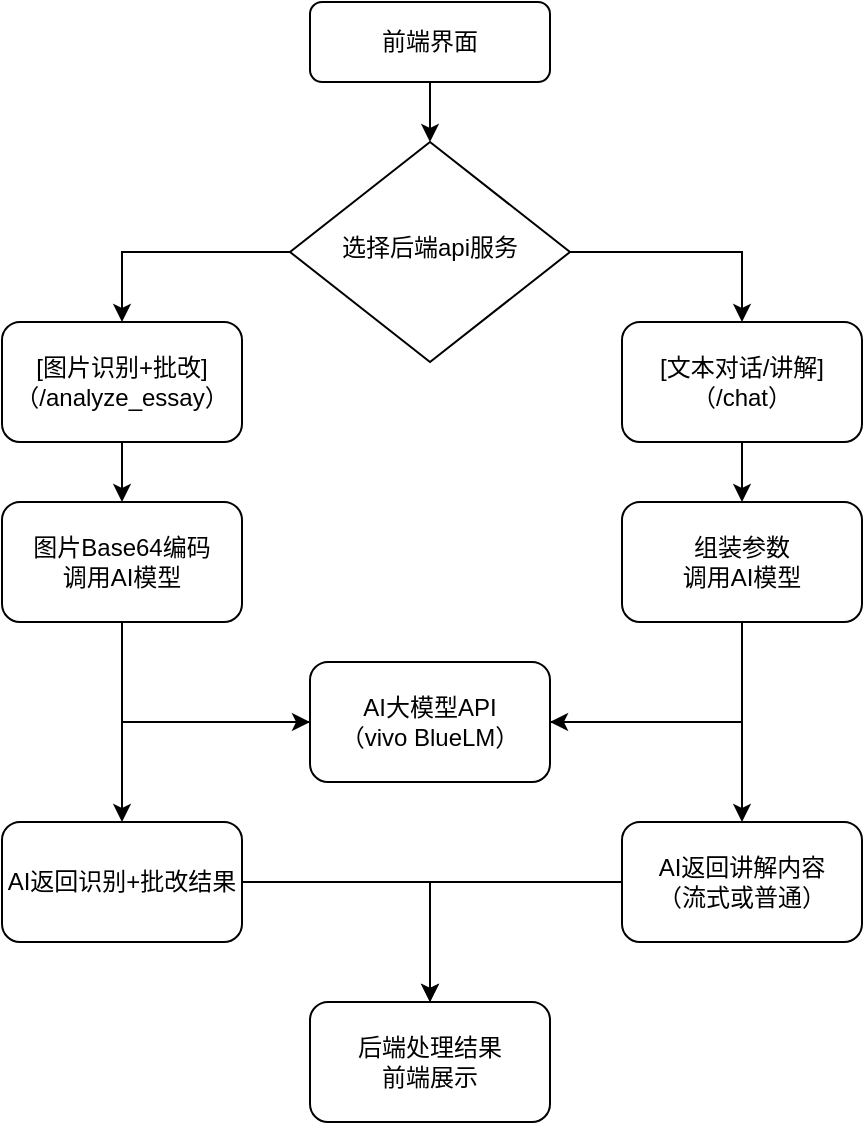 <mxfile version="26.2.15">
  <diagram id="C5RBs43oDa-KdzZeNtuy" name="Page-1">
    <mxGraphModel dx="1165" dy="671" grid="1" gridSize="10" guides="1" tooltips="1" connect="1" arrows="1" fold="1" page="1" pageScale="1" pageWidth="827" pageHeight="1169" math="0" shadow="0">
      <root>
        <mxCell id="WIyWlLk6GJQsqaUBKTNV-0" />
        <mxCell id="WIyWlLk6GJQsqaUBKTNV-1" parent="WIyWlLk6GJQsqaUBKTNV-0" />
        <mxCell id="hIzQJm_3JNzrbFtOD5tb-20" style="edgeStyle=orthogonalEdgeStyle;rounded=0;orthogonalLoop=1;jettySize=auto;html=1;entryX=0.5;entryY=0;entryDx=0;entryDy=0;" edge="1" parent="WIyWlLk6GJQsqaUBKTNV-1" source="WIyWlLk6GJQsqaUBKTNV-3" target="WIyWlLk6GJQsqaUBKTNV-6">
          <mxGeometry relative="1" as="geometry" />
        </mxCell>
        <mxCell id="WIyWlLk6GJQsqaUBKTNV-3" value="前端界面" style="rounded=1;whiteSpace=wrap;html=1;fontSize=12;glass=0;strokeWidth=1;shadow=0;" parent="WIyWlLk6GJQsqaUBKTNV-1" vertex="1">
          <mxGeometry x="354" y="120" width="120" height="40" as="geometry" />
        </mxCell>
        <mxCell id="hIzQJm_3JNzrbFtOD5tb-3" style="edgeStyle=orthogonalEdgeStyle;rounded=0;orthogonalLoop=1;jettySize=auto;html=1;entryX=0.5;entryY=0;entryDx=0;entryDy=0;" edge="1" parent="WIyWlLk6GJQsqaUBKTNV-1" source="WIyWlLk6GJQsqaUBKTNV-6" target="hIzQJm_3JNzrbFtOD5tb-0">
          <mxGeometry relative="1" as="geometry" />
        </mxCell>
        <mxCell id="hIzQJm_3JNzrbFtOD5tb-19" style="edgeStyle=orthogonalEdgeStyle;rounded=0;orthogonalLoop=1;jettySize=auto;html=1;entryX=0.5;entryY=0;entryDx=0;entryDy=0;" edge="1" parent="WIyWlLk6GJQsqaUBKTNV-1" source="WIyWlLk6GJQsqaUBKTNV-6" target="hIzQJm_3JNzrbFtOD5tb-1">
          <mxGeometry relative="1" as="geometry" />
        </mxCell>
        <mxCell id="WIyWlLk6GJQsqaUBKTNV-6" value="选择后端api服务" style="rhombus;whiteSpace=wrap;html=1;shadow=0;fontFamily=Helvetica;fontSize=12;align=center;strokeWidth=1;spacing=6;spacingTop=-4;" parent="WIyWlLk6GJQsqaUBKTNV-1" vertex="1">
          <mxGeometry x="344" y="190" width="140" height="110" as="geometry" />
        </mxCell>
        <mxCell id="hIzQJm_3JNzrbFtOD5tb-7" style="edgeStyle=orthogonalEdgeStyle;rounded=0;orthogonalLoop=1;jettySize=auto;html=1;entryX=0.5;entryY=0;entryDx=0;entryDy=0;" edge="1" parent="WIyWlLk6GJQsqaUBKTNV-1" source="hIzQJm_3JNzrbFtOD5tb-0" target="hIzQJm_3JNzrbFtOD5tb-5">
          <mxGeometry relative="1" as="geometry" />
        </mxCell>
        <mxCell id="hIzQJm_3JNzrbFtOD5tb-0" value="[图片识别+批改]（/analyze_essay）" style="rounded=1;whiteSpace=wrap;html=1;" vertex="1" parent="WIyWlLk6GJQsqaUBKTNV-1">
          <mxGeometry x="200" y="280" width="120" height="60" as="geometry" />
        </mxCell>
        <mxCell id="hIzQJm_3JNzrbFtOD5tb-8" style="edgeStyle=orthogonalEdgeStyle;rounded=0;orthogonalLoop=1;jettySize=auto;html=1;" edge="1" parent="WIyWlLk6GJQsqaUBKTNV-1" source="hIzQJm_3JNzrbFtOD5tb-1" target="hIzQJm_3JNzrbFtOD5tb-6">
          <mxGeometry relative="1" as="geometry" />
        </mxCell>
        <mxCell id="hIzQJm_3JNzrbFtOD5tb-1" value="[文本对话/讲解]（/chat）" style="rounded=1;whiteSpace=wrap;html=1;" vertex="1" parent="WIyWlLk6GJQsqaUBKTNV-1">
          <mxGeometry x="510" y="280" width="120" height="60" as="geometry" />
        </mxCell>
        <mxCell id="hIzQJm_3JNzrbFtOD5tb-12" style="edgeStyle=orthogonalEdgeStyle;rounded=0;orthogonalLoop=1;jettySize=auto;html=1;exitX=0.5;exitY=1;exitDx=0;exitDy=0;entryX=0;entryY=0.5;entryDx=0;entryDy=0;" edge="1" parent="WIyWlLk6GJQsqaUBKTNV-1" source="hIzQJm_3JNzrbFtOD5tb-5" target="hIzQJm_3JNzrbFtOD5tb-11">
          <mxGeometry relative="1" as="geometry" />
        </mxCell>
        <mxCell id="hIzQJm_3JNzrbFtOD5tb-5" value="图片Base64编码&lt;div&gt;调用AI模型&lt;/div&gt;" style="rounded=1;whiteSpace=wrap;html=1;" vertex="1" parent="WIyWlLk6GJQsqaUBKTNV-1">
          <mxGeometry x="200" y="370" width="120" height="60" as="geometry" />
        </mxCell>
        <mxCell id="hIzQJm_3JNzrbFtOD5tb-13" style="edgeStyle=orthogonalEdgeStyle;rounded=0;orthogonalLoop=1;jettySize=auto;html=1;exitX=0.5;exitY=1;exitDx=0;exitDy=0;entryX=1;entryY=0.5;entryDx=0;entryDy=0;" edge="1" parent="WIyWlLk6GJQsqaUBKTNV-1" source="hIzQJm_3JNzrbFtOD5tb-6" target="hIzQJm_3JNzrbFtOD5tb-11">
          <mxGeometry relative="1" as="geometry" />
        </mxCell>
        <mxCell id="hIzQJm_3JNzrbFtOD5tb-6" value="组装参数&lt;div&gt;调用AI模型&lt;/div&gt;" style="rounded=1;whiteSpace=wrap;html=1;" vertex="1" parent="WIyWlLk6GJQsqaUBKTNV-1">
          <mxGeometry x="510" y="370" width="120" height="60" as="geometry" />
        </mxCell>
        <mxCell id="hIzQJm_3JNzrbFtOD5tb-17" style="edgeStyle=orthogonalEdgeStyle;rounded=0;orthogonalLoop=1;jettySize=auto;html=1;entryX=0.5;entryY=0;entryDx=0;entryDy=0;" edge="1" parent="WIyWlLk6GJQsqaUBKTNV-1" source="hIzQJm_3JNzrbFtOD5tb-9" target="hIzQJm_3JNzrbFtOD5tb-16">
          <mxGeometry relative="1" as="geometry" />
        </mxCell>
        <mxCell id="hIzQJm_3JNzrbFtOD5tb-9" value="AI返回识别+批改结果" style="rounded=1;whiteSpace=wrap;html=1;" vertex="1" parent="WIyWlLk6GJQsqaUBKTNV-1">
          <mxGeometry x="200" y="530" width="120" height="60" as="geometry" />
        </mxCell>
        <mxCell id="hIzQJm_3JNzrbFtOD5tb-18" style="edgeStyle=orthogonalEdgeStyle;rounded=0;orthogonalLoop=1;jettySize=auto;html=1;" edge="1" parent="WIyWlLk6GJQsqaUBKTNV-1" source="hIzQJm_3JNzrbFtOD5tb-10" target="hIzQJm_3JNzrbFtOD5tb-16">
          <mxGeometry relative="1" as="geometry" />
        </mxCell>
        <mxCell id="hIzQJm_3JNzrbFtOD5tb-10" value="AI返回讲解内容&lt;div&gt;（流式或普通）&lt;/div&gt;" style="rounded=1;whiteSpace=wrap;html=1;" vertex="1" parent="WIyWlLk6GJQsqaUBKTNV-1">
          <mxGeometry x="510" y="530" width="120" height="60" as="geometry" />
        </mxCell>
        <mxCell id="hIzQJm_3JNzrbFtOD5tb-14" style="edgeStyle=orthogonalEdgeStyle;rounded=0;orthogonalLoop=1;jettySize=auto;html=1;entryX=0.5;entryY=0;entryDx=0;entryDy=0;" edge="1" parent="WIyWlLk6GJQsqaUBKTNV-1" source="hIzQJm_3JNzrbFtOD5tb-11" target="hIzQJm_3JNzrbFtOD5tb-9">
          <mxGeometry relative="1" as="geometry" />
        </mxCell>
        <mxCell id="hIzQJm_3JNzrbFtOD5tb-15" style="edgeStyle=orthogonalEdgeStyle;rounded=0;orthogonalLoop=1;jettySize=auto;html=1;" edge="1" parent="WIyWlLk6GJQsqaUBKTNV-1" source="hIzQJm_3JNzrbFtOD5tb-11" target="hIzQJm_3JNzrbFtOD5tb-10">
          <mxGeometry relative="1" as="geometry" />
        </mxCell>
        <mxCell id="hIzQJm_3JNzrbFtOD5tb-11" value="AI大模型API&lt;div&gt;（vivo BlueLM）&lt;/div&gt;" style="rounded=1;whiteSpace=wrap;html=1;" vertex="1" parent="WIyWlLk6GJQsqaUBKTNV-1">
          <mxGeometry x="354" y="450" width="120" height="60" as="geometry" />
        </mxCell>
        <mxCell id="hIzQJm_3JNzrbFtOD5tb-16" value="&lt;div&gt;后端处理结果&lt;/div&gt;&lt;div&gt;前端展示&lt;/div&gt;" style="rounded=1;whiteSpace=wrap;html=1;" vertex="1" parent="WIyWlLk6GJQsqaUBKTNV-1">
          <mxGeometry x="354" y="620" width="120" height="60" as="geometry" />
        </mxCell>
      </root>
    </mxGraphModel>
  </diagram>
</mxfile>
